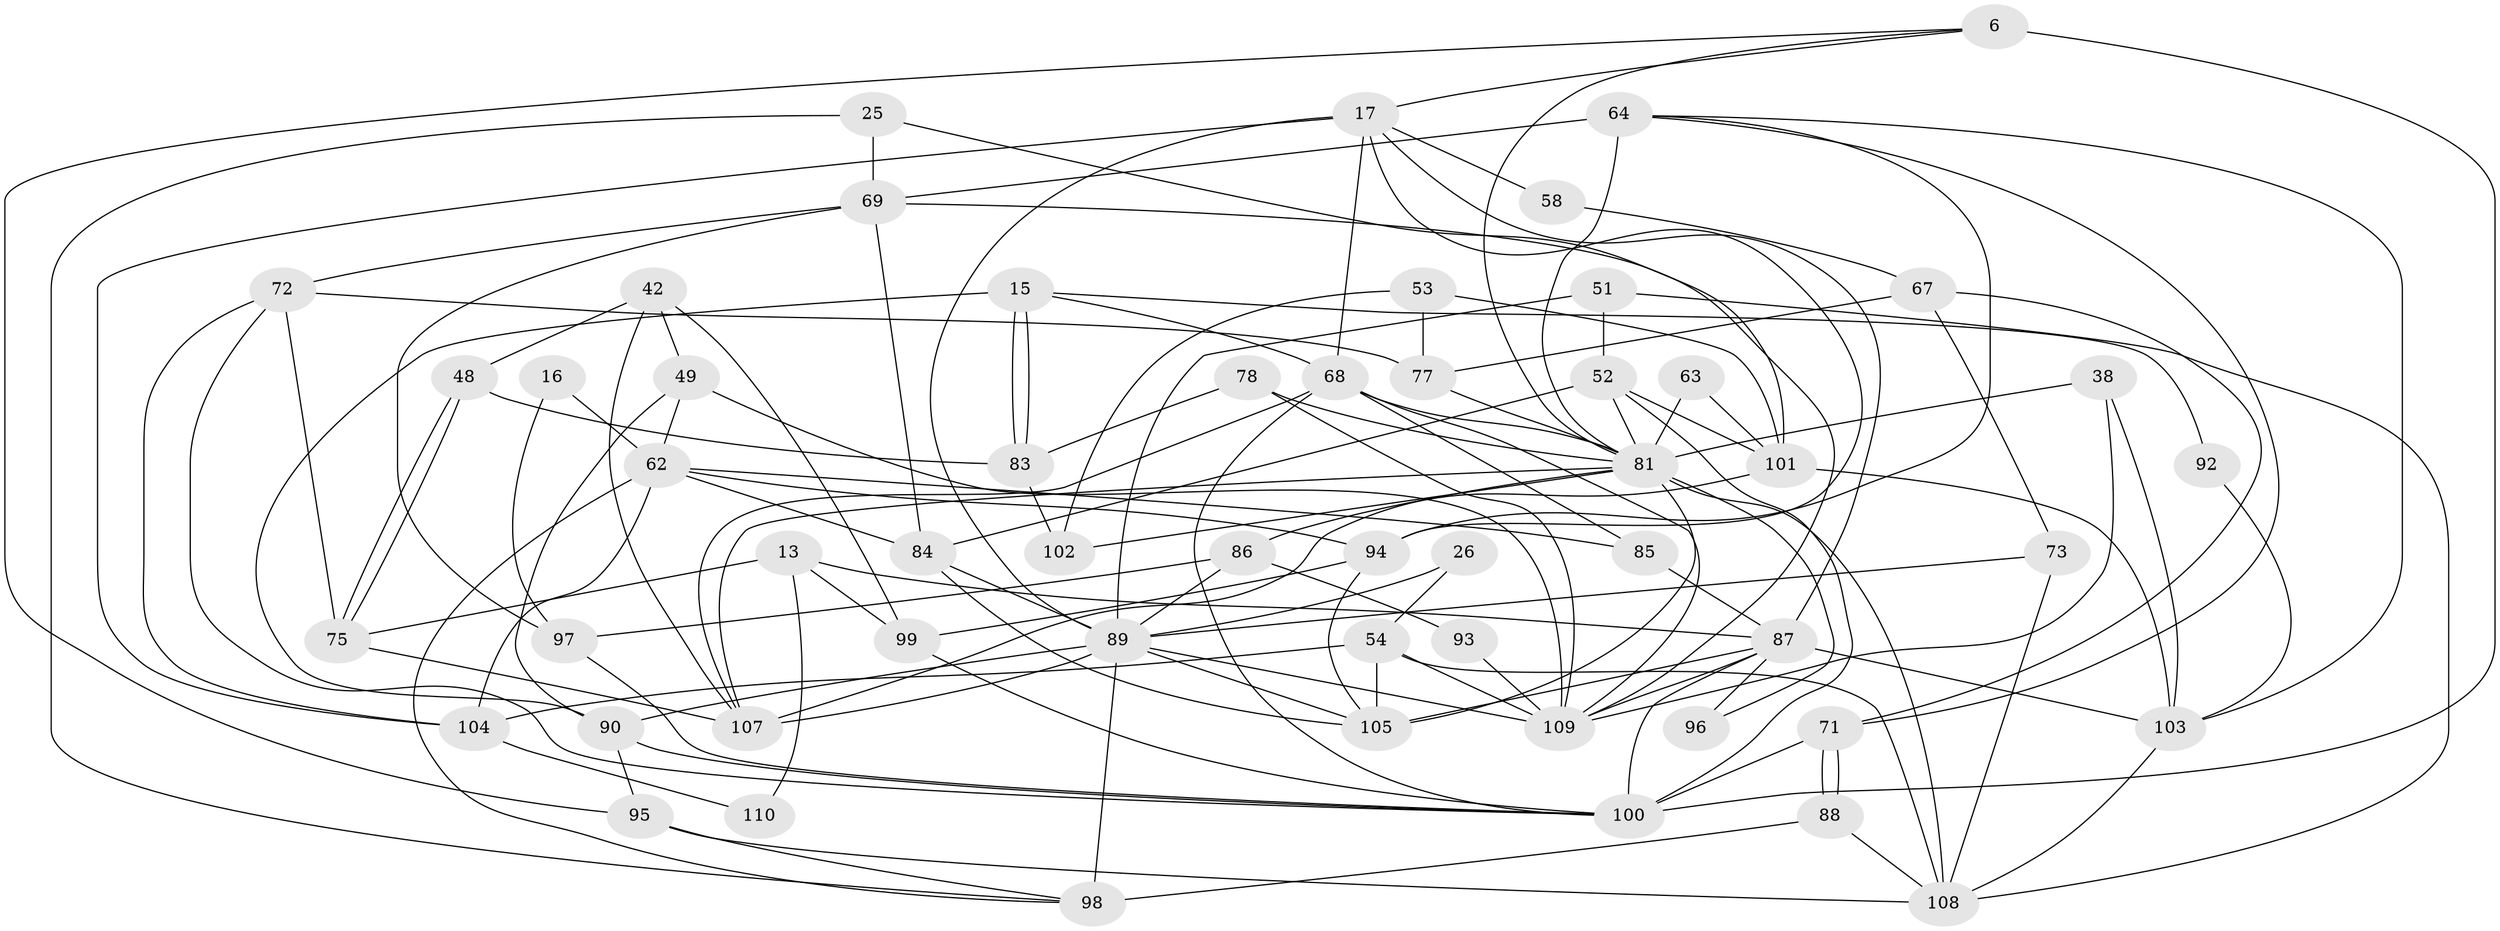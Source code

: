 // original degree distribution, {6: 0.08181818181818182, 5: 0.15454545454545454, 3: 0.22727272727272727, 2: 0.12727272727272726, 4: 0.36363636363636365, 8: 0.02727272727272727, 7: 0.01818181818181818}
// Generated by graph-tools (version 1.1) at 2025/51/03/09/25 04:51:23]
// undirected, 55 vertices, 131 edges
graph export_dot {
graph [start="1"]
  node [color=gray90,style=filled];
  6;
  13;
  15;
  16;
  17;
  25;
  26;
  38;
  42;
  48 [super="+7"];
  49 [super="+47"];
  51;
  52;
  53;
  54;
  58;
  62 [super="+41"];
  63;
  64 [super="+44"];
  67;
  68 [super="+19+59+29"];
  69 [super="+28"];
  71;
  72 [super="+37"];
  73 [super="+23"];
  75 [super="+9"];
  77;
  78;
  81 [super="+76+80"];
  83;
  84 [super="+31+50"];
  85 [super="+61"];
  86;
  87 [super="+35+66"];
  88;
  89 [super="+3+79+57"];
  90;
  92;
  93;
  94;
  95;
  96;
  97;
  98 [super="+82"];
  99;
  100 [super="+2+12"];
  101 [super="+24"];
  102;
  103;
  104;
  105 [super="+91"];
  107 [super="+14+106+43"];
  108 [super="+70+46"];
  109 [super="+8+22+55"];
  110;
  6 -- 95;
  6 -- 17;
  6 -- 100 [weight=3];
  6 -- 81;
  13 -- 99;
  13 -- 110;
  13 -- 75;
  13 -- 87;
  15 -- 83;
  15 -- 83;
  15 -- 90;
  15 -- 92;
  15 -- 68;
  16 -- 62;
  16 -- 97;
  17 -- 58;
  17 -- 68;
  17 -- 94;
  17 -- 104;
  17 -- 87;
  17 -- 89 [weight=2];
  25 -- 69;
  25 -- 101;
  25 -- 98;
  26 -- 54;
  26 -- 89;
  38 -- 81 [weight=2];
  38 -- 103;
  38 -- 109;
  42 -- 99;
  42 -- 107;
  42 -- 49;
  42 -- 48;
  48 -- 83;
  48 -- 75;
  48 -- 75;
  49 -- 90;
  49 -- 62;
  49 -- 109 [weight=2];
  51 -- 108;
  51 -- 52;
  51 -- 89;
  52 -- 100;
  52 -- 101;
  52 -- 84;
  52 -- 81;
  53 -- 102;
  53 -- 101 [weight=2];
  53 -- 77;
  54 -- 108 [weight=2];
  54 -- 109;
  54 -- 104;
  54 -- 105 [weight=3];
  58 -- 67;
  62 -- 94;
  62 -- 104 [weight=2];
  62 -- 84;
  62 -- 98;
  62 -- 85;
  63 -- 101;
  63 -- 81;
  64 -- 71;
  64 -- 69 [weight=2];
  64 -- 81 [weight=3];
  64 -- 94;
  64 -- 103;
  67 -- 71;
  67 -- 77;
  67 -- 73;
  68 -- 109 [weight=2];
  68 -- 100 [weight=2];
  68 -- 85;
  68 -- 107 [weight=2];
  68 -- 81;
  69 -- 97;
  69 -- 109;
  69 -- 84 [weight=2];
  69 -- 72;
  71 -- 88;
  71 -- 88;
  71 -- 100;
  72 -- 77;
  72 -- 100;
  72 -- 75;
  72 -- 104;
  73 -- 108;
  73 -- 89;
  75 -- 107;
  77 -- 81;
  78 -- 83;
  78 -- 109;
  78 -- 81;
  81 -- 86;
  81 -- 96;
  81 -- 108 [weight=3];
  81 -- 102 [weight=2];
  81 -- 107 [weight=2];
  81 -- 105 [weight=2];
  83 -- 102;
  84 -- 89;
  84 -- 105;
  85 -- 87;
  86 -- 89;
  86 -- 93;
  86 -- 97;
  87 -- 109 [weight=2];
  87 -- 100 [weight=2];
  87 -- 96;
  87 -- 103;
  87 -- 105;
  88 -- 108;
  88 -- 98;
  89 -- 109 [weight=2];
  89 -- 98 [weight=4];
  89 -- 105 [weight=2];
  89 -- 107 [weight=2];
  89 -- 90;
  90 -- 95;
  90 -- 100;
  92 -- 103;
  93 -- 109;
  94 -- 99;
  94 -- 105;
  95 -- 98;
  95 -- 108;
  97 -- 100;
  99 -- 100;
  101 -- 103;
  101 -- 107 [weight=2];
  103 -- 108 [weight=2];
  104 -- 110;
}

